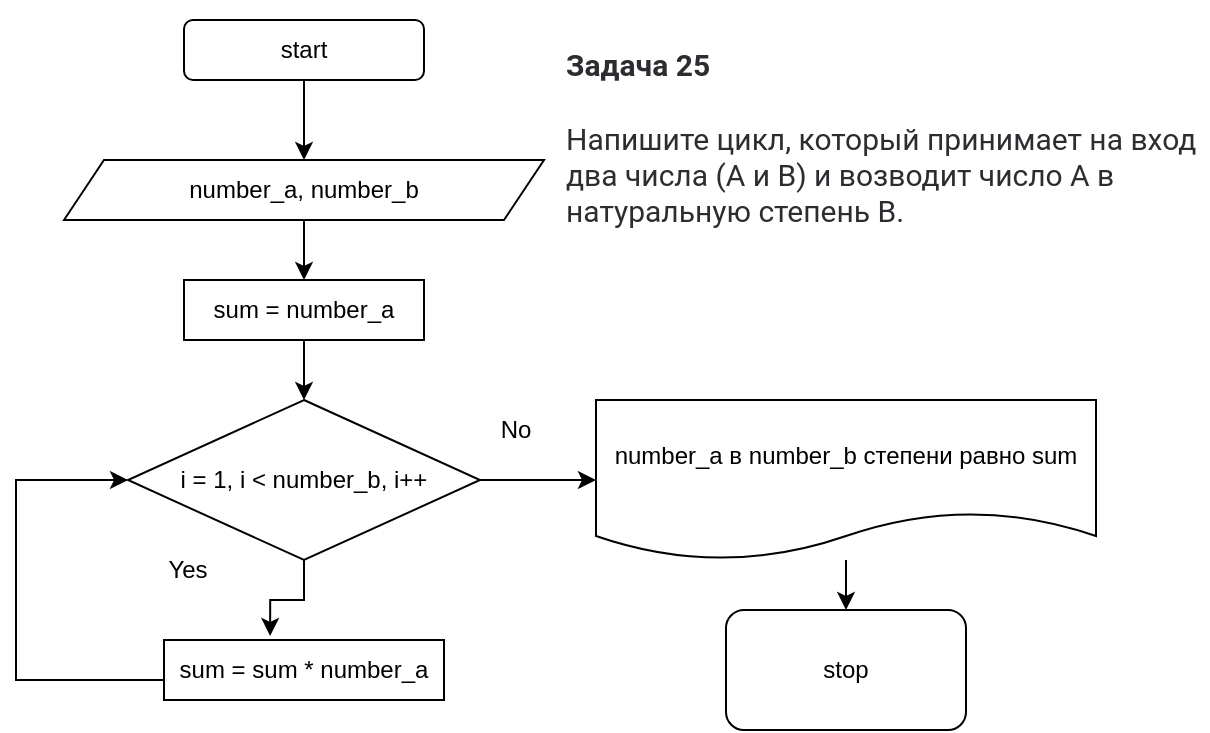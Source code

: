 <mxfile version="20.3.6" type="device"><diagram id="wLRHaJLRaHQECzxIQchC" name="Страница 1"><mxGraphModel dx="818" dy="539" grid="1" gridSize="10" guides="1" tooltips="1" connect="1" arrows="1" fold="1" page="1" pageScale="1" pageWidth="827" pageHeight="1169" math="0" shadow="0"><root><mxCell id="0"/><mxCell id="1" parent="0"/><mxCell id="zgVfIqP89k7nT5t5EOix-3" style="edgeStyle=orthogonalEdgeStyle;rounded=0;orthogonalLoop=1;jettySize=auto;html=1;entryX=0.5;entryY=0;entryDx=0;entryDy=0;" edge="1" parent="1" source="zgVfIqP89k7nT5t5EOix-1" target="zgVfIqP89k7nT5t5EOix-2"><mxGeometry relative="1" as="geometry"/></mxCell><mxCell id="zgVfIqP89k7nT5t5EOix-1" value="start" style="rounded=1;whiteSpace=wrap;html=1;" vertex="1" parent="1"><mxGeometry x="294" y="120" width="120" height="30" as="geometry"/></mxCell><mxCell id="zgVfIqP89k7nT5t5EOix-6" style="edgeStyle=orthogonalEdgeStyle;rounded=0;orthogonalLoop=1;jettySize=auto;html=1;entryX=0.5;entryY=0;entryDx=0;entryDy=0;" edge="1" parent="1" source="zgVfIqP89k7nT5t5EOix-2" target="zgVfIqP89k7nT5t5EOix-5"><mxGeometry relative="1" as="geometry"/></mxCell><mxCell id="zgVfIqP89k7nT5t5EOix-2" value="number_a,&amp;nbsp;number_b" style="shape=parallelogram;perimeter=parallelogramPerimeter;whiteSpace=wrap;html=1;fixedSize=1;" vertex="1" parent="1"><mxGeometry x="234" y="190" width="240" height="30" as="geometry"/></mxCell><mxCell id="zgVfIqP89k7nT5t5EOix-11" style="edgeStyle=orthogonalEdgeStyle;rounded=0;orthogonalLoop=1;jettySize=auto;html=1;entryX=0.379;entryY=-0.067;entryDx=0;entryDy=0;entryPerimeter=0;" edge="1" parent="1" source="zgVfIqP89k7nT5t5EOix-4" target="zgVfIqP89k7nT5t5EOix-9"><mxGeometry relative="1" as="geometry"/></mxCell><mxCell id="zgVfIqP89k7nT5t5EOix-19" style="edgeStyle=orthogonalEdgeStyle;rounded=0;orthogonalLoop=1;jettySize=auto;html=1;" edge="1" parent="1" source="zgVfIqP89k7nT5t5EOix-4" target="zgVfIqP89k7nT5t5EOix-14"><mxGeometry relative="1" as="geometry"/></mxCell><mxCell id="zgVfIqP89k7nT5t5EOix-4" value="i = 1, i &amp;lt; number_b, i++" style="rhombus;whiteSpace=wrap;html=1;" vertex="1" parent="1"><mxGeometry x="266" y="310" width="176" height="80" as="geometry"/></mxCell><mxCell id="zgVfIqP89k7nT5t5EOix-7" style="edgeStyle=orthogonalEdgeStyle;rounded=0;orthogonalLoop=1;jettySize=auto;html=1;entryX=0.5;entryY=0;entryDx=0;entryDy=0;" edge="1" parent="1" source="zgVfIqP89k7nT5t5EOix-5" target="zgVfIqP89k7nT5t5EOix-4"><mxGeometry relative="1" as="geometry"/></mxCell><mxCell id="zgVfIqP89k7nT5t5EOix-5" value="sum = number_a" style="rounded=0;whiteSpace=wrap;html=1;" vertex="1" parent="1"><mxGeometry x="294" y="250" width="120" height="30" as="geometry"/></mxCell><mxCell id="zgVfIqP89k7nT5t5EOix-10" style="edgeStyle=orthogonalEdgeStyle;rounded=0;orthogonalLoop=1;jettySize=auto;html=1;entryX=0;entryY=0.5;entryDx=0;entryDy=0;" edge="1" parent="1" source="zgVfIqP89k7nT5t5EOix-9" target="zgVfIqP89k7nT5t5EOix-4"><mxGeometry relative="1" as="geometry"><mxPoint x="260" y="350" as="targetPoint"/><Array as="points"><mxPoint x="210" y="450"/><mxPoint x="210" y="350"/></Array></mxGeometry></mxCell><mxCell id="zgVfIqP89k7nT5t5EOix-9" value="sum = sum * number_a" style="rounded=0;whiteSpace=wrap;html=1;" vertex="1" parent="1"><mxGeometry x="284" y="430" width="140" height="30" as="geometry"/></mxCell><mxCell id="zgVfIqP89k7nT5t5EOix-12" value="Yes" style="text;html=1;strokeColor=none;fillColor=none;align=center;verticalAlign=middle;whiteSpace=wrap;rounded=0;" vertex="1" parent="1"><mxGeometry x="266" y="380" width="60" height="30" as="geometry"/></mxCell><mxCell id="zgVfIqP89k7nT5t5EOix-13" value="No" style="text;html=1;strokeColor=none;fillColor=none;align=center;verticalAlign=middle;whiteSpace=wrap;rounded=0;" vertex="1" parent="1"><mxGeometry x="430" y="310" width="60" height="30" as="geometry"/></mxCell><mxCell id="zgVfIqP89k7nT5t5EOix-18" style="edgeStyle=orthogonalEdgeStyle;rounded=0;orthogonalLoop=1;jettySize=auto;html=1;entryX=0.5;entryY=0;entryDx=0;entryDy=0;" edge="1" parent="1" source="zgVfIqP89k7nT5t5EOix-14" target="zgVfIqP89k7nT5t5EOix-17"><mxGeometry relative="1" as="geometry"/></mxCell><mxCell id="zgVfIqP89k7nT5t5EOix-14" value="number_a в&amp;nbsp;number_b&amp;nbsp;степени равно sum" style="shape=document;whiteSpace=wrap;html=1;boundedLbl=1;" vertex="1" parent="1"><mxGeometry x="500" y="310" width="250" height="80" as="geometry"/></mxCell><mxCell id="zgVfIqP89k7nT5t5EOix-17" value="stop" style="rounded=1;whiteSpace=wrap;html=1;" vertex="1" parent="1"><mxGeometry x="565" y="415" width="120" height="60" as="geometry"/></mxCell><mxCell id="zgVfIqP89k7nT5t5EOix-20" value="&lt;h1&gt;&lt;span style=&quot;box-sizing: border-box; color: rgb(44, 45, 48); font-family: Roboto, &amp;quot;San Francisco&amp;quot;, &amp;quot;Helvetica Neue&amp;quot;, Helvetica, Arial; font-size: 15px; background-color: rgb(255, 255, 255);&quot;&gt;Задача 25&lt;/span&gt;&lt;br&gt;&lt;/h1&gt;&lt;p&gt;&lt;span style=&quot;color: rgb(44, 45, 48); font-family: Roboto, &amp;quot;San Francisco&amp;quot;, &amp;quot;Helvetica Neue&amp;quot;, Helvetica, Arial; font-size: 15px; background-color: rgb(255, 255, 255);&quot;&gt;Напишите цикл, который принимает на вход два числа (A и B) и возводит число A в натуральную степень B.&lt;/span&gt;&lt;br&gt;&lt;/p&gt;" style="text;html=1;strokeColor=none;fillColor=none;spacing=5;spacingTop=-20;whiteSpace=wrap;overflow=hidden;rounded=0;" vertex="1" parent="1"><mxGeometry x="480" y="120" width="326" height="120" as="geometry"/></mxCell></root></mxGraphModel></diagram></mxfile>